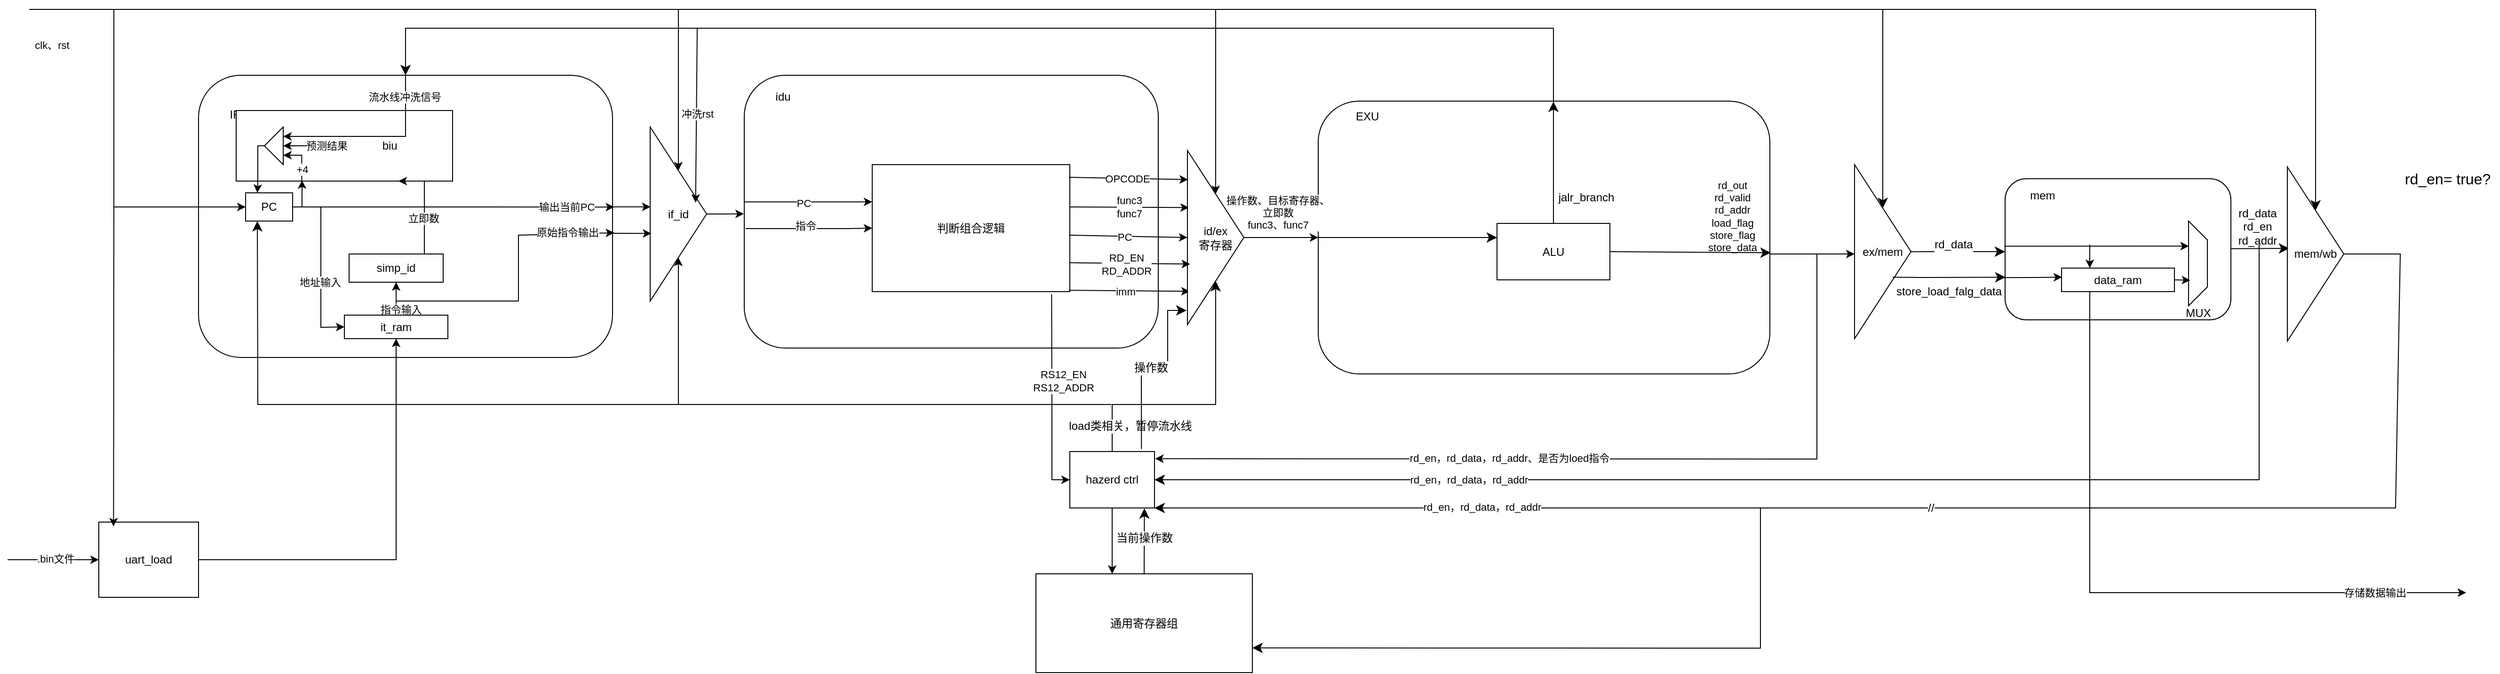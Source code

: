 <mxfile version="26.1.3">
  <diagram name="第 1 页" id="CBWIw415pbZ9zb2ca7yQ">
    <mxGraphModel dx="4273" dy="1883" grid="1" gridSize="10" guides="1" tooltips="1" connect="1" arrows="1" fold="1" page="1" pageScale="1" pageWidth="827" pageHeight="1169" math="0" shadow="0">
      <root>
        <mxCell id="0" />
        <mxCell id="1" parent="0" />
        <mxCell id="sSZYeHJpaZlJZToj6tJn-18" value="IFU&lt;span style=&quot;white-space: pre;&quot;&gt;&#x9;&lt;/span&gt;&lt;span style=&quot;white-space: pre;&quot;&gt;&#x9;&lt;/span&gt;&lt;span style=&quot;white-space: pre;&quot;&gt;&#x9;&lt;/span&gt;&lt;span style=&quot;white-space: pre;&quot;&gt;&#x9;&lt;/span&gt;&lt;span style=&quot;white-space: pre;&quot;&gt;&#x9;&lt;/span&gt;&lt;span style=&quot;white-space: pre;&quot;&gt;&#x9;&lt;/span&gt;&lt;span style=&quot;white-space: pre;&quot;&gt;&#x9;&lt;/span&gt;&lt;span style=&quot;white-space: pre;&quot;&gt;&#x9;&lt;/span&gt;&lt;span style=&quot;white-space: pre;&quot;&gt;&#x9;&lt;/span&gt;&lt;span style=&quot;white-space: pre;&quot;&gt;&#x9;&lt;/span&gt;&lt;span style=&quot;white-space: pre;&quot;&gt;&#x9;&lt;/span&gt;&lt;span style=&quot;white-space: pre;&quot;&gt;&#x9;&lt;/span&gt;&lt;span style=&quot;white-space: pre;&quot;&gt;&#x9;&lt;/span&gt;&lt;span style=&quot;white-space: pre;&quot;&gt;&#x9;&lt;/span&gt;&lt;div&gt;&lt;br&gt;&lt;/div&gt;&lt;div&gt;&lt;br&gt;&lt;/div&gt;&lt;div&gt;&lt;br&gt;&lt;/div&gt;&lt;div&gt;&lt;br&gt;&lt;/div&gt;&lt;div&gt;&lt;br&gt;&lt;/div&gt;&lt;div&gt;&lt;br&gt;&lt;/div&gt;&lt;div&gt;&lt;br&gt;&lt;/div&gt;&lt;div&gt;&lt;br&gt;&lt;/div&gt;&lt;div&gt;&lt;br&gt;&lt;/div&gt;&lt;div&gt;&lt;br&gt;&lt;/div&gt;&lt;div&gt;&lt;br&gt;&lt;/div&gt;&lt;div&gt;&lt;br&gt;&lt;/div&gt;&lt;div&gt;&lt;br&gt;&lt;/div&gt;&lt;div&gt;&lt;br&gt;&lt;/div&gt;&lt;div&gt;&lt;br&gt;&lt;/div&gt;" style="rounded=1;whiteSpace=wrap;html=1;" parent="1" vertex="1">
          <mxGeometry x="340" y="110" width="440" height="300" as="geometry" />
        </mxCell>
        <mxCell id="sSZYeHJpaZlJZToj6tJn-61" value="&amp;nbsp; &amp;nbsp; &amp;nbsp; &amp;nbsp; &amp;nbsp; &amp;nbsp; &amp;nbsp; &amp;nbsp; &amp;nbsp; &amp;nbsp; &amp;nbsp; &amp;nbsp; &amp;nbsp; &amp;nbsp; &amp;nbsp;biu" style="rounded=0;whiteSpace=wrap;html=1;" parent="1" vertex="1">
          <mxGeometry x="380" y="147.5" width="230" height="75" as="geometry" />
        </mxCell>
        <mxCell id="rwweXVd9vyuRknr_xMJe-5" value="EXU&lt;span style=&quot;white-space: pre;&quot;&gt;&#x9;&lt;/span&gt;&lt;span style=&quot;white-space: pre;&quot;&gt;&#x9;&lt;/span&gt;&lt;span style=&quot;white-space: pre;&quot;&gt;&#x9;&lt;/span&gt;&lt;span style=&quot;white-space: pre;&quot;&gt;&#x9;&lt;/span&gt;&lt;span style=&quot;white-space: pre;&quot;&gt;&#x9;&lt;/span&gt;&lt;span style=&quot;white-space: pre;&quot;&gt;&#x9;&lt;/span&gt;&lt;span style=&quot;white-space: pre;&quot;&gt;&#x9;&lt;/span&gt;&lt;span style=&quot;white-space: pre;&quot;&gt;&#x9;&lt;/span&gt;&lt;span style=&quot;white-space: pre;&quot;&gt;&#x9;&lt;/span&gt;&lt;span style=&quot;white-space: pre;&quot;&gt;&#x9;&lt;/span&gt;&lt;span style=&quot;white-space: pre;&quot;&gt;&#x9;&lt;/span&gt;&lt;span style=&quot;white-space: pre;&quot;&gt;&#x9;&lt;/span&gt;&lt;span style=&quot;white-space: pre;&quot;&gt;&#x9;&lt;/span&gt;&lt;span style=&quot;white-space: pre;&quot;&gt;&#x9;&lt;/span&gt;&lt;span style=&quot;white-space: pre;&quot;&gt;&#x9;&lt;/span&gt;&lt;div&gt;&lt;br&gt;&lt;/div&gt;&lt;div&gt;&lt;br&gt;&lt;/div&gt;&lt;div&gt;&lt;br&gt;&lt;/div&gt;&lt;div&gt;&lt;br&gt;&lt;/div&gt;&lt;div&gt;&lt;br&gt;&lt;/div&gt;&lt;div&gt;&amp;nbsp; &amp;nbsp; &amp;nbsp; &amp;nbsp; &amp;nbsp; &amp;nbsp;&lt;span style=&quot;white-space: pre;&quot;&gt;&#x9;&lt;/span&gt;&lt;span style=&quot;white-space: pre;&quot;&gt;&#x9;&lt;/span&gt;&amp;nbsp; &amp;nbsp;jalr_branch&lt;/div&gt;&lt;div&gt;&lt;br&gt;&lt;/div&gt;&lt;div&gt;&lt;br&gt;&lt;/div&gt;&lt;div&gt;&lt;br&gt;&lt;/div&gt;&lt;div&gt;&lt;br&gt;&lt;/div&gt;&lt;div&gt;&lt;br&gt;&lt;/div&gt;&lt;div&gt;&lt;br&gt;&lt;/div&gt;&lt;div&gt;&lt;br&gt;&lt;/div&gt;&lt;div&gt;&lt;br&gt;&lt;/div&gt;&lt;div&gt;&lt;br&gt;&lt;/div&gt;&lt;div&gt;&lt;br&gt;&lt;/div&gt;&lt;div&gt;&lt;br&gt;&lt;/div&gt;&lt;div&gt;&lt;br&gt;&lt;/div&gt;" style="rounded=1;whiteSpace=wrap;html=1;" parent="1" vertex="1">
          <mxGeometry x="1530" y="137.5" width="480" height="290" as="geometry" />
        </mxCell>
        <mxCell id="sSZYeHJpaZlJZToj6tJn-69" style="edgeStyle=orthogonalEdgeStyle;rounded=0;orthogonalLoop=1;jettySize=auto;html=1;exitX=0.5;exitY=0;exitDx=0;exitDy=0;entryX=0;entryY=0.75;entryDx=0;entryDy=0;" parent="1" source="sSZYeHJpaZlJZToj6tJn-18" target="sSZYeHJpaZlJZToj6tJn-49" edge="1">
          <mxGeometry relative="1" as="geometry">
            <Array as="points">
              <mxPoint x="560" y="175" />
            </Array>
          </mxGeometry>
        </mxCell>
        <mxCell id="sSZYeHJpaZlJZToj6tJn-71" value="流水线冲洗信号" style="edgeLabel;html=1;align=center;verticalAlign=middle;resizable=0;points=[];" parent="sSZYeHJpaZlJZToj6tJn-69" vertex="1" connectable="0">
          <mxGeometry x="-0.771" y="-1" relative="1" as="geometry">
            <mxPoint as="offset" />
          </mxGeometry>
        </mxCell>
        <mxCell id="sSZYeHJpaZlJZToj6tJn-73" style="edgeStyle=orthogonalEdgeStyle;rounded=0;orthogonalLoop=1;jettySize=auto;html=1;entryX=0;entryY=0.25;entryDx=0;entryDy=0;exitX=0.303;exitY=1;exitDx=0;exitDy=0;exitPerimeter=0;" parent="1" source="sSZYeHJpaZlJZToj6tJn-61" target="sSZYeHJpaZlJZToj6tJn-49" edge="1">
          <mxGeometry relative="1" as="geometry">
            <mxPoint x="450" y="220" as="sourcePoint" />
            <Array as="points">
              <mxPoint x="450" y="195" />
            </Array>
          </mxGeometry>
        </mxCell>
        <mxCell id="sSZYeHJpaZlJZToj6tJn-74" value="+4" style="edgeLabel;html=1;align=center;verticalAlign=middle;resizable=0;points=[];" parent="sSZYeHJpaZlJZToj6tJn-73" vertex="1" connectable="0">
          <mxGeometry x="-0.496" y="-1" relative="1" as="geometry">
            <mxPoint x="-1" y="-1" as="offset" />
          </mxGeometry>
        </mxCell>
        <mxCell id="sSZYeHJpaZlJZToj6tJn-47" value="PC" style="rounded=0;whiteSpace=wrap;html=1;" parent="1" vertex="1">
          <mxGeometry x="390" y="235" width="50" height="30" as="geometry" />
        </mxCell>
        <mxCell id="sSZYeHJpaZlJZToj6tJn-48" style="edgeStyle=orthogonalEdgeStyle;rounded=0;orthogonalLoop=1;jettySize=auto;html=1;exitX=1;exitY=0.5;exitDx=0;exitDy=0;entryX=0.25;entryY=0;entryDx=0;entryDy=0;" parent="1" source="sSZYeHJpaZlJZToj6tJn-49" target="sSZYeHJpaZlJZToj6tJn-47" edge="1">
          <mxGeometry relative="1" as="geometry">
            <Array as="points">
              <mxPoint x="403" y="185" />
              <mxPoint x="403" y="225" />
            </Array>
          </mxGeometry>
        </mxCell>
        <mxCell id="sSZYeHJpaZlJZToj6tJn-49" value="" style="triangle;whiteSpace=wrap;html=1;rotation=-180;" parent="1" vertex="1">
          <mxGeometry x="410" y="165" width="20" height="40" as="geometry" />
        </mxCell>
        <mxCell id="sSZYeHJpaZlJZToj6tJn-52" value="" style="endArrow=classic;html=1;rounded=0;entryX=0.5;entryY=1;entryDx=0;entryDy=0;exitX=0.5;exitY=0;exitDx=0;exitDy=0;" parent="1" source="hPdf7DujXM8dkxTHm5_P-7" target="sSZYeHJpaZlJZToj6tJn-58" edge="1">
          <mxGeometry width="50" height="50" relative="1" as="geometry">
            <mxPoint x="600" y="386" as="sourcePoint" />
            <mxPoint x="605" y="326" as="targetPoint" />
            <Array as="points" />
          </mxGeometry>
        </mxCell>
        <mxCell id="sSZYeHJpaZlJZToj6tJn-54" value="指令输入" style="edgeLabel;html=1;align=center;verticalAlign=middle;resizable=0;points=[];" parent="sSZYeHJpaZlJZToj6tJn-52" vertex="1" connectable="0">
          <mxGeometry x="0.093" y="-3" relative="1" as="geometry">
            <mxPoint x="2" y="13" as="offset" />
          </mxGeometry>
        </mxCell>
        <mxCell id="sSZYeHJpaZlJZToj6tJn-53" value="" style="endArrow=classic;html=1;rounded=0;entryX=1.004;entryY=0.467;entryDx=0;entryDy=0;exitX=1;exitY=0.5;exitDx=0;exitDy=0;entryPerimeter=0;" parent="1" source="sSZYeHJpaZlJZToj6tJn-47" target="sSZYeHJpaZlJZToj6tJn-18" edge="1">
          <mxGeometry width="50" height="50" relative="1" as="geometry">
            <mxPoint x="760" y="245" as="sourcePoint" />
            <mxPoint x="750" y="165" as="targetPoint" />
            <Array as="points">
              <mxPoint x="500" y="250" />
            </Array>
          </mxGeometry>
        </mxCell>
        <mxCell id="sSZYeHJpaZlJZToj6tJn-57" value="输出当前PC" style="edgeLabel;html=1;align=center;verticalAlign=middle;resizable=0;points=[];" parent="sSZYeHJpaZlJZToj6tJn-53" vertex="1" connectable="0">
          <mxGeometry x="-0.036" y="-3" relative="1" as="geometry">
            <mxPoint x="126" y="-3" as="offset" />
          </mxGeometry>
        </mxCell>
        <mxCell id="sSZYeHJpaZlJZToj6tJn-63" style="edgeStyle=orthogonalEdgeStyle;rounded=0;orthogonalLoop=1;jettySize=auto;html=1;exitX=0.75;exitY=0;exitDx=0;exitDy=0;entryX=0.75;entryY=1;entryDx=0;entryDy=0;" parent="1" source="sSZYeHJpaZlJZToj6tJn-58" target="sSZYeHJpaZlJZToj6tJn-61" edge="1">
          <mxGeometry relative="1" as="geometry">
            <Array as="points">
              <mxPoint x="580" y="300" />
            </Array>
          </mxGeometry>
        </mxCell>
        <mxCell id="sSZYeHJpaZlJZToj6tJn-79" value="立即数" style="edgeLabel;html=1;align=center;verticalAlign=middle;resizable=0;points=[];" parent="sSZYeHJpaZlJZToj6tJn-63" vertex="1" connectable="0">
          <mxGeometry x="-0.429" y="1" relative="1" as="geometry">
            <mxPoint y="-12" as="offset" />
          </mxGeometry>
        </mxCell>
        <mxCell id="sSZYeHJpaZlJZToj6tJn-58" value="simp_id" style="rounded=0;whiteSpace=wrap;html=1;" parent="1" vertex="1">
          <mxGeometry x="500" y="300" width="100" height="30" as="geometry" />
        </mxCell>
        <mxCell id="sSZYeHJpaZlJZToj6tJn-60" value="" style="endArrow=classic;html=1;rounded=0;entryX=1.004;entryY=0.558;entryDx=0;entryDy=0;entryPerimeter=0;" parent="1" target="sSZYeHJpaZlJZToj6tJn-18" edge="1">
          <mxGeometry width="50" height="50" relative="1" as="geometry">
            <mxPoint x="550" y="350" as="sourcePoint" />
            <mxPoint x="780" y="279" as="targetPoint" />
            <Array as="points">
              <mxPoint x="680" y="350" />
              <mxPoint x="680" y="280" />
            </Array>
          </mxGeometry>
        </mxCell>
        <mxCell id="sSZYeHJpaZlJZToj6tJn-75" value="原始指令输出" style="edgeLabel;html=1;align=center;verticalAlign=middle;resizable=0;points=[];" parent="sSZYeHJpaZlJZToj6tJn-60" vertex="1" connectable="0">
          <mxGeometry x="0.742" relative="1" as="geometry">
            <mxPoint x="-11" y="-2" as="offset" />
          </mxGeometry>
        </mxCell>
        <mxCell id="sSZYeHJpaZlJZToj6tJn-70" style="edgeStyle=orthogonalEdgeStyle;rounded=0;orthogonalLoop=1;jettySize=auto;html=1;entryX=0;entryY=0.5;entryDx=0;entryDy=0;" parent="1" target="sSZYeHJpaZlJZToj6tJn-49" edge="1">
          <mxGeometry relative="1" as="geometry">
            <Array as="points">
              <mxPoint x="490" y="185" />
            </Array>
            <mxPoint x="450" y="185" as="sourcePoint" />
          </mxGeometry>
        </mxCell>
        <mxCell id="sSZYeHJpaZlJZToj6tJn-72" value="预测结果" style="edgeLabel;html=1;align=center;verticalAlign=middle;resizable=0;points=[];" parent="sSZYeHJpaZlJZToj6tJn-70" vertex="1" connectable="0">
          <mxGeometry x="0.077" y="2" relative="1" as="geometry">
            <mxPoint y="-2" as="offset" />
          </mxGeometry>
        </mxCell>
        <mxCell id="sSZYeHJpaZlJZToj6tJn-82" value="idu&lt;span style=&quot;white-space: pre;&quot;&gt;&#x9;&lt;/span&gt;&lt;span style=&quot;white-space: pre;&quot;&gt;&#x9;&lt;/span&gt;&lt;span style=&quot;white-space: pre;&quot;&gt;&#x9;&lt;/span&gt;&lt;span style=&quot;white-space: pre;&quot;&gt;&#x9;&lt;/span&gt;&lt;span style=&quot;white-space: pre;&quot;&gt;&#x9;&lt;/span&gt;&lt;span style=&quot;white-space: pre;&quot;&gt;&#x9;&lt;/span&gt;&lt;span style=&quot;white-space: pre;&quot;&gt;&#x9;&lt;/span&gt;&lt;span style=&quot;white-space: pre;&quot;&gt;&#x9;&lt;/span&gt;&lt;span style=&quot;white-space: pre;&quot;&gt;&#x9;&lt;/span&gt;&lt;span style=&quot;white-space: pre;&quot;&gt;&#x9;&lt;/span&gt;&lt;span style=&quot;white-space: pre;&quot;&gt;&#x9;&lt;/span&gt;&lt;span style=&quot;white-space: pre;&quot;&gt;&#x9;&lt;/span&gt;&lt;span style=&quot;white-space: pre;&quot;&gt;&#x9;&lt;/span&gt;&lt;span style=&quot;white-space: pre;&quot;&gt;&#x9;&lt;/span&gt;&lt;div&gt;&lt;br&gt;&lt;/div&gt;&lt;div&gt;&lt;div&gt;&lt;br&gt;&lt;/div&gt;&lt;div&gt;&lt;br&gt;&lt;/div&gt;&lt;div&gt;&lt;br&gt;&lt;/div&gt;&lt;div&gt;&lt;br&gt;&lt;/div&gt;&lt;div&gt;&lt;br&gt;&lt;/div&gt;&lt;div&gt;&lt;br&gt;&lt;/div&gt;&lt;div&gt;&lt;br&gt;&lt;/div&gt;&lt;div&gt;&lt;br&gt;&lt;/div&gt;&lt;div&gt;&lt;br&gt;&lt;/div&gt;&lt;div&gt;&lt;br&gt;&lt;/div&gt;&lt;div&gt;&lt;br&gt;&lt;/div&gt;&lt;div&gt;&lt;br&gt;&lt;/div&gt;&lt;div&gt;&lt;br&gt;&lt;/div&gt;&lt;div&gt;&lt;br&gt;&lt;/div&gt;&lt;div&gt;&lt;br&gt;&lt;/div&gt;&lt;div&gt;&lt;br&gt;&lt;/div&gt;&lt;/div&gt;" style="rounded=1;whiteSpace=wrap;html=1;" parent="1" vertex="1">
          <mxGeometry x="920" y="110" width="440" height="290" as="geometry" />
        </mxCell>
        <mxCell id="sSZYeHJpaZlJZToj6tJn-85" value="" style="endArrow=classic;html=1;rounded=0;exitX=0.002;exitY=0.413;exitDx=0;exitDy=0;exitPerimeter=0;entryX=0.004;entryY=0.183;entryDx=0;entryDy=0;entryPerimeter=0;" parent="1" edge="1">
          <mxGeometry width="50" height="50" relative="1" as="geometry">
            <mxPoint x="920.04" y="244.67" as="sourcePoint" />
            <mxPoint x="1056.0" y="244.605" as="targetPoint" />
          </mxGeometry>
        </mxCell>
        <mxCell id="sSZYeHJpaZlJZToj6tJn-87" value="PC" style="edgeLabel;html=1;align=center;verticalAlign=middle;resizable=0;points=[];" parent="sSZYeHJpaZlJZToj6tJn-85" vertex="1" connectable="0">
          <mxGeometry x="-0.272" y="-1" relative="1" as="geometry">
            <mxPoint x="13" as="offset" />
          </mxGeometry>
        </mxCell>
        <mxCell id="sSZYeHJpaZlJZToj6tJn-86" value="" style="endArrow=classic;html=1;rounded=0;entryX=0;entryY=0.5;entryDx=0;entryDy=0;exitX=0.003;exitY=0.562;exitDx=0;exitDy=0;exitPerimeter=0;" parent="1" source="sSZYeHJpaZlJZToj6tJn-82" target="sSZYeHJpaZlJZToj6tJn-89" edge="1">
          <mxGeometry width="50" height="50" relative="1" as="geometry">
            <mxPoint x="930" y="273" as="sourcePoint" />
            <mxPoint x="981" y="270" as="targetPoint" />
            <Array as="points">
              <mxPoint x="1031" y="273" />
            </Array>
          </mxGeometry>
        </mxCell>
        <mxCell id="sSZYeHJpaZlJZToj6tJn-88" value="指令" style="edgeLabel;html=1;align=center;verticalAlign=middle;resizable=0;points=[];" parent="sSZYeHJpaZlJZToj6tJn-86" vertex="1" connectable="0">
          <mxGeometry x="-0.061" y="-4" relative="1" as="geometry">
            <mxPoint y="-7" as="offset" />
          </mxGeometry>
        </mxCell>
        <mxCell id="sSZYeHJpaZlJZToj6tJn-89" value="判断组合逻辑" style="rounded=0;whiteSpace=wrap;html=1;" parent="1" vertex="1">
          <mxGeometry x="1056" y="205" width="210" height="135" as="geometry" />
        </mxCell>
        <mxCell id="sSZYeHJpaZlJZToj6tJn-90" value="" style="endArrow=classic;html=1;rounded=0;exitX=0.996;exitY=0.1;exitDx=0;exitDy=0;exitPerimeter=0;entryX=0.01;entryY=0.167;entryDx=0;entryDy=0;entryPerimeter=0;" parent="1" source="sSZYeHJpaZlJZToj6tJn-89" target="hPdf7DujXM8dkxTHm5_P-2" edge="1">
          <mxGeometry width="50" height="50" relative="1" as="geometry">
            <mxPoint x="1271" y="220" as="sourcePoint" />
            <mxPoint x="1374" y="220" as="targetPoint" />
          </mxGeometry>
        </mxCell>
        <mxCell id="sSZYeHJpaZlJZToj6tJn-91" value="PC" style="edgeLabel;html=1;align=center;verticalAlign=middle;resizable=0;points=[];" parent="sSZYeHJpaZlJZToj6tJn-90" vertex="1" connectable="0">
          <mxGeometry x="-0.272" y="-1" relative="1" as="geometry">
            <mxPoint x="13" as="offset" />
          </mxGeometry>
        </mxCell>
        <mxCell id="sSZYeHJpaZlJZToj6tJn-98" value="OPCODE" style="edgeLabel;html=1;align=center;verticalAlign=middle;resizable=0;points=[];" parent="sSZYeHJpaZlJZToj6tJn-90" vertex="1" connectable="0">
          <mxGeometry x="-0.022" relative="1" as="geometry">
            <mxPoint as="offset" />
          </mxGeometry>
        </mxCell>
        <mxCell id="sSZYeHJpaZlJZToj6tJn-94" value="func3&lt;div&gt;func7&lt;/div&gt;" style="endArrow=classic;html=1;rounded=0;exitX=1;exitY=0.5;exitDx=0;exitDy=0;entryX=0.026;entryY=0.328;entryDx=0;entryDy=0;entryPerimeter=0;" parent="1" target="hPdf7DujXM8dkxTHm5_P-2" edge="1">
          <mxGeometry width="50" height="50" relative="1" as="geometry">
            <mxPoint x="1266" y="250" as="sourcePoint" />
            <mxPoint x="1374.08" y="250.48" as="targetPoint" />
          </mxGeometry>
        </mxCell>
        <mxCell id="sSZYeHJpaZlJZToj6tJn-96" value="" style="endArrow=classic;html=1;rounded=0;entryX=0;entryY=0.5;entryDx=0;entryDy=0;exitX=0.007;exitY=0.359;exitDx=0;exitDy=0;exitPerimeter=0;" parent="1" target="hPdf7DujXM8dkxTHm5_P-2" edge="1">
          <mxGeometry width="50" height="50" relative="1" as="geometry">
            <mxPoint x="1265.12" y="280" as="sourcePoint" />
            <mxPoint x="1371" y="281.42" as="targetPoint" />
          </mxGeometry>
        </mxCell>
        <mxCell id="sSZYeHJpaZlJZToj6tJn-97" value="PC" style="edgeLabel;html=1;align=center;verticalAlign=middle;resizable=0;points=[];" parent="sSZYeHJpaZlJZToj6tJn-96" vertex="1" connectable="0">
          <mxGeometry x="-0.272" y="-1" relative="1" as="geometry">
            <mxPoint x="13" as="offset" />
          </mxGeometry>
        </mxCell>
        <mxCell id="sSZYeHJpaZlJZToj6tJn-99" value="" style="endArrow=classic;html=1;rounded=0;exitX=0.908;exitY=1.021;exitDx=0;exitDy=0;exitPerimeter=0;entryX=0;entryY=0.5;entryDx=0;entryDy=0;" parent="1" source="sSZYeHJpaZlJZToj6tJn-89" target="rwweXVd9vyuRknr_xMJe-16" edge="1">
          <mxGeometry width="50" height="50" relative="1" as="geometry">
            <mxPoint x="1265.12" y="310" as="sourcePoint" />
            <mxPoint x="1260" y="540" as="targetPoint" />
            <Array as="points">
              <mxPoint x="1247" y="483" />
              <mxPoint x="1247" y="540" />
            </Array>
          </mxGeometry>
        </mxCell>
        <mxCell id="sSZYeHJpaZlJZToj6tJn-100" value="RS12_EN&lt;div&gt;RS12_ADDR&lt;/div&gt;" style="edgeLabel;html=1;align=center;verticalAlign=middle;resizable=0;points=[];" parent="sSZYeHJpaZlJZToj6tJn-99" vertex="1" connectable="0">
          <mxGeometry x="-0.272" y="-1" relative="1" as="geometry">
            <mxPoint x="13" y="13" as="offset" />
          </mxGeometry>
        </mxCell>
        <mxCell id="sSZYeHJpaZlJZToj6tJn-102" value="" style="endArrow=classic;html=1;rounded=0;entryX=0.041;entryY=0.809;entryDx=0;entryDy=0;entryPerimeter=0;exitX=0.007;exitY=0.359;exitDx=0;exitDy=0;exitPerimeter=0;" parent="1" target="hPdf7DujXM8dkxTHm5_P-2" edge="1">
          <mxGeometry width="50" height="50" relative="1" as="geometry">
            <mxPoint x="1265.12" y="338.58" as="sourcePoint" />
            <mxPoint x="1371" y="340.0" as="targetPoint" />
          </mxGeometry>
        </mxCell>
        <mxCell id="sSZYeHJpaZlJZToj6tJn-103" value="imm" style="edgeLabel;html=1;align=center;verticalAlign=middle;resizable=0;points=[];" parent="sSZYeHJpaZlJZToj6tJn-102" vertex="1" connectable="0">
          <mxGeometry x="-0.272" y="-1" relative="1" as="geometry">
            <mxPoint x="13" as="offset" />
          </mxGeometry>
        </mxCell>
        <mxCell id="sSZYeHJpaZlJZToj6tJn-104" value="" style="endArrow=classic;html=1;rounded=0;entryX=0;entryY=0.5;entryDx=0;entryDy=0;" parent="1" target="sSZYeHJpaZlJZToj6tJn-47" edge="1">
          <mxGeometry width="50" height="50" relative="1" as="geometry">
            <mxPoint x="160" y="40" as="sourcePoint" />
            <mxPoint x="250" y="250" as="targetPoint" />
            <Array as="points">
              <mxPoint x="250" y="40" />
              <mxPoint x="250" y="160" />
              <mxPoint x="250" y="250" />
            </Array>
          </mxGeometry>
        </mxCell>
        <mxCell id="sSZYeHJpaZlJZToj6tJn-105" value="clk、rst" style="edgeLabel;html=1;align=center;verticalAlign=middle;resizable=0;points=[];" parent="sSZYeHJpaZlJZToj6tJn-104" vertex="1" connectable="0">
          <mxGeometry x="-0.035" y="1" relative="1" as="geometry">
            <mxPoint x="-67" y="-85" as="offset" />
          </mxGeometry>
        </mxCell>
        <mxCell id="hPdf7DujXM8dkxTHm5_P-5" value="" style="endArrow=classic;html=1;rounded=0;exitX=1;exitY=0.5;exitDx=0;exitDy=0;entryX=0;entryY=0.5;entryDx=0;entryDy=0;" parent="1" source="hPdf7DujXM8dkxTHm5_P-2" target="rwweXVd9vyuRknr_xMJe-5" edge="1">
          <mxGeometry width="50" height="50" relative="1" as="geometry">
            <mxPoint x="1531" y="340" as="sourcePoint" />
            <mxPoint x="1620" y="280" as="targetPoint" />
          </mxGeometry>
        </mxCell>
        <mxCell id="hPdf7DujXM8dkxTHm5_P-6" value="操作数、目标寄存器、&lt;div&gt;立即数&lt;div&gt;func3、func7&lt;/div&gt;&lt;/div&gt;" style="edgeLabel;html=1;align=center;verticalAlign=middle;resizable=0;points=[];" parent="hPdf7DujXM8dkxTHm5_P-5" vertex="1" connectable="0">
          <mxGeometry x="-0.053" y="-1" relative="1" as="geometry">
            <mxPoint x="-2" y="-28" as="offset" />
          </mxGeometry>
        </mxCell>
        <mxCell id="hPdf7DujXM8dkxTHm5_P-2" value="id/ex&lt;div&gt;寄存器&lt;/div&gt;" style="triangle;whiteSpace=wrap;html=1;" parent="1" vertex="1">
          <mxGeometry x="1391" y="190" width="60" height="185" as="geometry" />
        </mxCell>
        <mxCell id="hPdf7DujXM8dkxTHm5_P-7" value="it_ram" style="rounded=0;whiteSpace=wrap;html=1;" parent="1" vertex="1">
          <mxGeometry x="495" y="365" width="110" height="25" as="geometry" />
        </mxCell>
        <mxCell id="hPdf7DujXM8dkxTHm5_P-8" value="" style="endArrow=classic;html=1;rounded=0;entryX=0.5;entryY=0;entryDx=0;entryDy=0;" parent="1" target="hPdf7DujXM8dkxTHm5_P-2" edge="1">
          <mxGeometry width="50" height="50" relative="1" as="geometry">
            <mxPoint x="250" y="40" as="sourcePoint" />
            <mxPoint x="1310" y="20" as="targetPoint" />
            <Array as="points">
              <mxPoint x="900" y="40" />
              <mxPoint x="1421" y="40" />
            </Array>
          </mxGeometry>
        </mxCell>
        <mxCell id="hPdf7DujXM8dkxTHm5_P-12" value="通用寄存器组" style="rounded=0;whiteSpace=wrap;html=1;" parent="1" vertex="1">
          <mxGeometry x="1230" y="640" width="230" height="105" as="geometry" />
        </mxCell>
        <mxCell id="rwweXVd9vyuRknr_xMJe-1" value="" style="endArrow=classic;html=1;rounded=0;entryX=0.041;entryY=0.809;entryDx=0;entryDy=0;entryPerimeter=0;exitX=0.007;exitY=0.359;exitDx=0;exitDy=0;exitPerimeter=0;" parent="1" edge="1">
          <mxGeometry width="50" height="50" relative="1" as="geometry">
            <mxPoint x="1266" y="309.29" as="sourcePoint" />
            <mxPoint x="1393.88" y="310.71" as="targetPoint" />
          </mxGeometry>
        </mxCell>
        <mxCell id="rwweXVd9vyuRknr_xMJe-2" value="RD_EN&lt;div&gt;RD_ADDR&lt;/div&gt;" style="edgeLabel;html=1;align=center;verticalAlign=middle;resizable=0;points=[];" parent="rwweXVd9vyuRknr_xMJe-1" vertex="1" connectable="0">
          <mxGeometry x="-0.272" y="-1" relative="1" as="geometry">
            <mxPoint x="13" as="offset" />
          </mxGeometry>
        </mxCell>
        <mxCell id="rwweXVd9vyuRknr_xMJe-8" style="edgeStyle=orthogonalEdgeStyle;rounded=0;orthogonalLoop=1;jettySize=auto;html=1;exitX=1;exitY=0.5;exitDx=0;exitDy=0;" parent="1" source="rwweXVd9vyuRknr_xMJe-5" edge="1">
          <mxGeometry relative="1" as="geometry">
            <Array as="points">
              <mxPoint x="2010" y="300" />
            </Array>
            <mxPoint x="2100" y="300" as="targetPoint" />
          </mxGeometry>
        </mxCell>
        <mxCell id="rwweXVd9vyuRknr_xMJe-12" value="rd_out&lt;div&gt;rd_valid&lt;/div&gt;&lt;div&gt;rd_addr&lt;/div&gt;&lt;div&gt;load_flag&lt;/div&gt;&lt;div&gt;store_flag&lt;/div&gt;&lt;div&gt;store_data&lt;/div&gt;" style="edgeLabel;html=1;align=center;verticalAlign=middle;resizable=0;points=[];" parent="rwweXVd9vyuRknr_xMJe-8" vertex="1" connectable="0">
          <mxGeometry x="0.085" y="-1" relative="1" as="geometry">
            <mxPoint x="-81" y="-41" as="offset" />
          </mxGeometry>
        </mxCell>
        <mxCell id="rwweXVd9vyuRknr_xMJe-6" value="ex/mem" style="triangle;whiteSpace=wrap;html=1;" parent="1" vertex="1">
          <mxGeometry x="2100" y="205" width="60" height="185" as="geometry" />
        </mxCell>
        <mxCell id="rwweXVd9vyuRknr_xMJe-15" value="" style="endArrow=classic;html=1;rounded=0;entryX=1.008;entryY=0.127;entryDx=0;entryDy=0;entryPerimeter=0;" parent="1" target="rwweXVd9vyuRknr_xMJe-16" edge="1">
          <mxGeometry width="50" height="50" relative="1" as="geometry">
            <mxPoint x="2060" y="300" as="sourcePoint" />
            <mxPoint x="1360" y="460" as="targetPoint" />
            <Array as="points">
              <mxPoint x="2060" y="518" />
            </Array>
          </mxGeometry>
        </mxCell>
        <mxCell id="rwweXVd9vyuRknr_xMJe-17" value="Text" style="edgeLabel;html=1;align=center;verticalAlign=middle;resizable=0;points=[];" parent="rwweXVd9vyuRknr_xMJe-15" vertex="1" connectable="0">
          <mxGeometry x="0.199" y="-2" relative="1" as="geometry">
            <mxPoint as="offset" />
          </mxGeometry>
        </mxCell>
        <mxCell id="rwweXVd9vyuRknr_xMJe-18" value="rd_en，rd_data，rd_addr、是否为loed指令" style="edgeLabel;html=1;align=center;verticalAlign=middle;resizable=0;points=[];" parent="rwweXVd9vyuRknr_xMJe-15" vertex="1" connectable="0">
          <mxGeometry x="0.183" y="-1" relative="1" as="geometry">
            <mxPoint as="offset" />
          </mxGeometry>
        </mxCell>
        <mxCell id="rwweXVd9vyuRknr_xMJe-19" value="" style="edgeStyle=orthogonalEdgeStyle;rounded=0;orthogonalLoop=1;jettySize=auto;html=1;" parent="1" source="rwweXVd9vyuRknr_xMJe-16" target="hPdf7DujXM8dkxTHm5_P-12" edge="1">
          <mxGeometry relative="1" as="geometry">
            <Array as="points">
              <mxPoint x="1311" y="530" />
              <mxPoint x="1311" y="530" />
            </Array>
          </mxGeometry>
        </mxCell>
        <mxCell id="rwweXVd9vyuRknr_xMJe-16" value="hazerd ctrl" style="rounded=0;whiteSpace=wrap;html=1;" parent="1" vertex="1">
          <mxGeometry x="1266" y="510" width="90" height="60" as="geometry" />
        </mxCell>
        <mxCell id="IDbQsuWbTKe9FHHmqUoI-2" value="ALU" style="rounded=0;whiteSpace=wrap;html=1;" parent="1" vertex="1">
          <mxGeometry x="1720" y="267.5" width="120" height="60" as="geometry" />
        </mxCell>
        <mxCell id="POEevPiO96IUXGUSr62E-1" value="" style="endArrow=classic;html=1;rounded=0;fontSize=12;startSize=8;endSize=8;curved=1;exitX=0;exitY=0.5;exitDx=0;exitDy=0;entryX=0;entryY=0.25;entryDx=0;entryDy=0;" parent="1" source="rwweXVd9vyuRknr_xMJe-5" target="IDbQsuWbTKe9FHHmqUoI-2" edge="1">
          <mxGeometry width="50" height="50" relative="1" as="geometry">
            <mxPoint x="1560" y="310" as="sourcePoint" />
            <mxPoint x="1610" y="260" as="targetPoint" />
          </mxGeometry>
        </mxCell>
        <mxCell id="POEevPiO96IUXGUSr62E-8" value="" style="endArrow=classic;html=1;rounded=0;fontSize=12;startSize=8;endSize=8;curved=1;exitX=0.5;exitY=0;exitDx=0;exitDy=0;" parent="1" source="IDbQsuWbTKe9FHHmqUoI-2" edge="1">
          <mxGeometry width="50" height="50" relative="1" as="geometry">
            <mxPoint x="1670" y="370" as="sourcePoint" />
            <mxPoint x="1780" y="138" as="targetPoint" />
          </mxGeometry>
        </mxCell>
        <mxCell id="POEevPiO96IUXGUSr62E-11" value="" style="endArrow=classic;html=1;rounded=0;fontSize=12;startSize=8;endSize=8;curved=0;entryX=0.5;entryY=0;entryDx=0;entryDy=0;" parent="1" target="sSZYeHJpaZlJZToj6tJn-18" edge="1">
          <mxGeometry width="50" height="50" relative="1" as="geometry">
            <mxPoint x="1780" y="140" as="sourcePoint" />
            <mxPoint x="1580" y="320" as="targetPoint" />
            <Array as="points">
              <mxPoint x="1780" y="60" />
              <mxPoint x="1300" y="60" />
              <mxPoint x="560" y="60" />
            </Array>
          </mxGeometry>
        </mxCell>
        <mxCell id="POEevPiO96IUXGUSr62E-12" value="" style="endArrow=classic;html=1;rounded=0;fontSize=12;startSize=8;endSize=8;curved=0;exitX=0.5;exitY=0;exitDx=0;exitDy=0;entryX=0.5;entryY=1;entryDx=0;entryDy=0;" parent="1" source="rwweXVd9vyuRknr_xMJe-16" target="hPdf7DujXM8dkxTHm5_P-2" edge="1">
          <mxGeometry width="50" height="50" relative="1" as="geometry">
            <mxPoint x="1040" y="430" as="sourcePoint" />
            <mxPoint x="1090" y="380" as="targetPoint" />
            <Array as="points">
              <mxPoint x="1311" y="460" />
              <mxPoint x="1421" y="460" />
            </Array>
          </mxGeometry>
        </mxCell>
        <mxCell id="POEevPiO96IUXGUSr62E-14" value="load类相关，暂停流水线" style="edgeLabel;html=1;align=center;verticalAlign=middle;resizable=0;points=[];fontSize=12;" parent="POEevPiO96IUXGUSr62E-12" vertex="1" connectable="0">
          <mxGeometry x="-0.811" y="1" relative="1" as="geometry">
            <mxPoint x="20" as="offset" />
          </mxGeometry>
        </mxCell>
        <mxCell id="POEevPiO96IUXGUSr62E-13" value="" style="endArrow=classic;html=1;rounded=0;fontSize=12;startSize=8;endSize=8;curved=0;entryX=0.25;entryY=1;entryDx=0;entryDy=0;" parent="1" target="sSZYeHJpaZlJZToj6tJn-47" edge="1">
          <mxGeometry width="50" height="50" relative="1" as="geometry">
            <mxPoint x="1310" y="460" as="sourcePoint" />
            <mxPoint x="1090" y="380" as="targetPoint" />
            <Array as="points">
              <mxPoint x="880" y="460" />
              <mxPoint x="850" y="460" />
              <mxPoint x="403" y="460" />
            </Array>
          </mxGeometry>
        </mxCell>
        <mxCell id="POEevPiO96IUXGUSr62E-15" value="" style="endArrow=classic;html=1;rounded=0;fontSize=12;startSize=8;endSize=8;curved=1;exitX=1;exitY=0.5;exitDx=0;exitDy=0;entryX=1.002;entryY=0.556;entryDx=0;entryDy=0;entryPerimeter=0;" parent="1" source="IDbQsuWbTKe9FHHmqUoI-2" target="rwweXVd9vyuRknr_xMJe-5" edge="1">
          <mxGeometry width="50" height="50" relative="1" as="geometry">
            <mxPoint x="1850" y="520" as="sourcePoint" />
            <mxPoint x="1900" y="470" as="targetPoint" />
          </mxGeometry>
        </mxCell>
        <mxCell id="POEevPiO96IUXGUSr62E-20" value="" style="endArrow=classic;html=1;rounded=0;fontSize=12;startSize=8;endSize=8;curved=0;entryX=0.5;entryY=0;entryDx=0;entryDy=0;" parent="1" target="rwweXVd9vyuRknr_xMJe-6" edge="1">
          <mxGeometry width="50" height="50" relative="1" as="geometry">
            <mxPoint x="1420" y="40" as="sourcePoint" />
            <mxPoint x="1510" y="250" as="targetPoint" />
            <Array as="points">
              <mxPoint x="2130" y="40" />
            </Array>
          </mxGeometry>
        </mxCell>
        <mxCell id="POEevPiO96IUXGUSr62E-28" style="edgeStyle=none;curved=1;rounded=0;orthogonalLoop=1;jettySize=auto;html=1;fontSize=12;startSize=8;endSize=8;entryX=0.033;entryY=0.468;entryDx=0;entryDy=0;entryPerimeter=0;" parent="1" source="POEevPiO96IUXGUSr62E-22" target="POEevPiO96IUXGUSr62E-27" edge="1">
          <mxGeometry relative="1" as="geometry">
            <mxPoint x="2520.0" y="295" as="targetPoint" />
          </mxGeometry>
        </mxCell>
        <mxCell id="POEevPiO96IUXGUSr62E-29" value="rd_data&lt;div&gt;rd_en&lt;/div&gt;&lt;div&gt;rd_addr&lt;/div&gt;" style="edgeLabel;html=1;align=center;verticalAlign=middle;resizable=0;points=[];fontSize=12;" parent="POEevPiO96IUXGUSr62E-28" vertex="1" connectable="0">
          <mxGeometry x="-0.117" y="1" relative="1" as="geometry">
            <mxPoint y="-23" as="offset" />
          </mxGeometry>
        </mxCell>
        <mxCell id="POEevPiO96IUXGUSr62E-22" value="mem&lt;span style=&quot;white-space: pre;&quot;&gt;&#x9;&lt;/span&gt;&lt;span style=&quot;white-space: pre;&quot;&gt;&#x9;&lt;/span&gt;&lt;span style=&quot;white-space: pre;&quot;&gt;&#x9;&lt;/span&gt;&lt;span style=&quot;white-space: pre;&quot;&gt;&#x9;&lt;/span&gt;&lt;span style=&quot;white-space: pre;&quot;&gt;&#x9;&lt;/span&gt;&lt;span style=&quot;white-space: pre;&quot;&gt;&#x9;&lt;/span&gt;&lt;div&gt;&lt;br&gt;&lt;/div&gt;&lt;div&gt;&lt;br&gt;&lt;/div&gt;&lt;div&gt;&lt;br&gt;&lt;/div&gt;&lt;div&gt;&lt;br&gt;&lt;div&gt;&lt;br&gt;&lt;/div&gt;&lt;div&gt;&lt;br&gt;&lt;/div&gt;&lt;div&gt;&lt;br&gt;&lt;/div&gt;&lt;div&gt;&lt;br&gt;&lt;/div&gt;&lt;/div&gt;" style="rounded=1;whiteSpace=wrap;html=1;" parent="1" vertex="1">
          <mxGeometry x="2260" y="220" width="240" height="150" as="geometry" />
        </mxCell>
        <mxCell id="POEevPiO96IUXGUSr62E-23" value="" style="endArrow=classic;html=1;rounded=0;fontSize=12;startSize=8;endSize=8;curved=0;entryX=0;entryY=0.5;entryDx=0;entryDy=0;exitX=0.983;exitY=0.501;exitDx=0;exitDy=0;exitPerimeter=0;" parent="1" source="rwweXVd9vyuRknr_xMJe-6" edge="1">
          <mxGeometry width="50" height="50" relative="1" as="geometry">
            <mxPoint x="2160" y="298" as="sourcePoint" />
            <mxPoint x="2260" y="297.51" as="targetPoint" />
            <Array as="points">
              <mxPoint x="2190" y="297.51" />
            </Array>
          </mxGeometry>
        </mxCell>
        <mxCell id="POEevPiO96IUXGUSr62E-25" value="rd_data" style="edgeLabel;html=1;align=center;verticalAlign=middle;resizable=0;points=[];fontSize=12;" parent="POEevPiO96IUXGUSr62E-23" vertex="1" connectable="0">
          <mxGeometry x="-0.095" y="-1" relative="1" as="geometry">
            <mxPoint y="-9" as="offset" />
          </mxGeometry>
        </mxCell>
        <mxCell id="POEevPiO96IUXGUSr62E-24" value="" style="endArrow=classic;html=1;rounded=0;fontSize=12;startSize=8;endSize=8;curved=0;entryX=0.002;entryY=0.698;entryDx=0;entryDy=0;entryPerimeter=0;exitX=0.675;exitY=0.647;exitDx=0;exitDy=0;exitPerimeter=0;" parent="1" source="rwweXVd9vyuRknr_xMJe-6" target="POEevPiO96IUXGUSr62E-22" edge="1">
          <mxGeometry width="50" height="50" relative="1" as="geometry">
            <mxPoint x="2144" y="325" as="sourcePoint" />
            <mxPoint x="2241" y="325" as="targetPoint" />
            <Array as="points">
              <mxPoint x="2171" y="325" />
            </Array>
          </mxGeometry>
        </mxCell>
        <mxCell id="POEevPiO96IUXGUSr62E-26" value="store_load_falg_data" style="edgeLabel;html=1;align=center;verticalAlign=middle;resizable=0;points=[];fontSize=12;" parent="POEevPiO96IUXGUSr62E-24" vertex="1" connectable="0">
          <mxGeometry x="0.103" y="-1" relative="1" as="geometry">
            <mxPoint x="-7" y="14" as="offset" />
          </mxGeometry>
        </mxCell>
        <mxCell id="POEevPiO96IUXGUSr62E-27" value="mem/wb" style="triangle;whiteSpace=wrap;html=1;" parent="1" vertex="1">
          <mxGeometry x="2560" y="207.5" width="60" height="185" as="geometry" />
        </mxCell>
        <mxCell id="POEevPiO96IUXGUSr62E-30" value="" style="endArrow=classic;html=1;rounded=0;fontSize=12;startSize=8;endSize=8;curved=0;entryX=0.5;entryY=0;entryDx=0;entryDy=0;" parent="1" target="POEevPiO96IUXGUSr62E-27" edge="1">
          <mxGeometry width="50" height="50" relative="1" as="geometry">
            <mxPoint x="2130" y="40" as="sourcePoint" />
            <mxPoint x="2270" y="250" as="targetPoint" />
            <Array as="points">
              <mxPoint x="2590" y="40" />
            </Array>
          </mxGeometry>
        </mxCell>
        <mxCell id="POEevPiO96IUXGUSr62E-31" value="" style="endArrow=classic;html=1;rounded=0;fontSize=12;startSize=8;endSize=8;curved=0;entryX=1;entryY=0.5;entryDx=0;entryDy=0;" parent="1" target="rwweXVd9vyuRknr_xMJe-16" edge="1">
          <mxGeometry width="50" height="50" relative="1" as="geometry">
            <mxPoint x="2530" y="290" as="sourcePoint" />
            <mxPoint x="2400" y="430" as="targetPoint" />
            <Array as="points">
              <mxPoint x="2530" y="540" />
            </Array>
          </mxGeometry>
        </mxCell>
        <mxCell id="POEevPiO96IUXGUSr62E-32" value="&lt;span style=&quot;font-size: 11px;&quot;&gt;rd_en，rd_data，rd_addr&lt;/span&gt;" style="edgeLabel;html=1;align=center;verticalAlign=middle;resizable=0;points=[];fontSize=12;" parent="POEevPiO96IUXGUSr62E-31" vertex="1" connectable="0">
          <mxGeometry x="0.462" y="-3" relative="1" as="geometry">
            <mxPoint x="-49" y="3" as="offset" />
          </mxGeometry>
        </mxCell>
        <mxCell id="POEevPiO96IUXGUSr62E-35" value="rd_en= true?" style="text;html=1;align=center;verticalAlign=middle;resizable=0;points=[];autosize=1;strokeColor=none;fillColor=none;fontSize=16;" parent="1" vertex="1">
          <mxGeometry x="2675" y="205" width="110" height="30" as="geometry" />
        </mxCell>
        <mxCell id="POEevPiO96IUXGUSr62E-37" value="//" style="endArrow=classic;html=1;rounded=0;fontSize=12;startSize=8;endSize=8;curved=0;exitX=1;exitY=0.5;exitDx=0;exitDy=0;entryX=1;entryY=1;entryDx=0;entryDy=0;" parent="1" source="POEevPiO96IUXGUSr62E-27" target="rwweXVd9vyuRknr_xMJe-16" edge="1">
          <mxGeometry width="50" height="50" relative="1" as="geometry">
            <mxPoint x="2675" y="300" as="sourcePoint" />
            <mxPoint x="1365" y="565" as="targetPoint" />
            <Array as="points">
              <mxPoint x="2680" y="300" />
              <mxPoint x="2675" y="570" />
            </Array>
          </mxGeometry>
        </mxCell>
        <mxCell id="POEevPiO96IUXGUSr62E-38" value="&lt;span style=&quot;font-size: 11px;&quot;&gt;rd_en，rd_data，rd_addr&lt;/span&gt;" style="edgeLabel;html=1;align=center;verticalAlign=middle;resizable=0;points=[];fontSize=12;" parent="POEevPiO96IUXGUSr62E-37" vertex="1" connectable="0">
          <mxGeometry x="0.557" y="-1" relative="1" as="geometry">
            <mxPoint x="-17" as="offset" />
          </mxGeometry>
        </mxCell>
        <mxCell id="POEevPiO96IUXGUSr62E-39" value="" style="endArrow=classic;html=1;rounded=0;fontSize=12;startSize=8;endSize=8;curved=0;entryX=1;entryY=0.75;entryDx=0;entryDy=0;" parent="1" target="hPdf7DujXM8dkxTHm5_P-12" edge="1">
          <mxGeometry width="50" height="50" relative="1" as="geometry">
            <mxPoint x="2000" y="570" as="sourcePoint" />
            <mxPoint x="2030" y="300" as="targetPoint" />
            <Array as="points">
              <mxPoint x="2000" y="719" />
            </Array>
          </mxGeometry>
        </mxCell>
        <mxCell id="POEevPiO96IUXGUSr62E-42" value="" style="endArrow=classic;html=1;rounded=0;fontSize=12;startSize=8;endSize=8;curved=0;exitX=0.846;exitY=-0.043;exitDx=0;exitDy=0;exitPerimeter=0;" parent="1" source="rwweXVd9vyuRknr_xMJe-16" edge="1">
          <mxGeometry width="50" height="50" relative="1" as="geometry">
            <mxPoint x="1220" y="500" as="sourcePoint" />
            <mxPoint x="1390" y="360" as="targetPoint" />
            <Array as="points">
              <mxPoint x="1342" y="420" />
              <mxPoint x="1370" y="420" />
              <mxPoint x="1370" y="360" />
            </Array>
          </mxGeometry>
        </mxCell>
        <mxCell id="POEevPiO96IUXGUSr62E-43" value="操作数" style="edgeLabel;html=1;align=center;verticalAlign=middle;resizable=0;points=[];fontSize=12;" parent="POEevPiO96IUXGUSr62E-42" vertex="1" connectable="0">
          <mxGeometry x="-0.006" y="-1" relative="1" as="geometry">
            <mxPoint as="offset" />
          </mxGeometry>
        </mxCell>
        <mxCell id="POEevPiO96IUXGUSr62E-44" value="" style="endArrow=classic;html=1;rounded=0;fontSize=12;startSize=8;endSize=8;curved=1;exitX=0.5;exitY=0;exitDx=0;exitDy=0;entryX=0.881;entryY=1.006;entryDx=0;entryDy=0;entryPerimeter=0;" parent="1" source="hPdf7DujXM8dkxTHm5_P-12" target="rwweXVd9vyuRknr_xMJe-16" edge="1">
          <mxGeometry width="50" height="50" relative="1" as="geometry">
            <mxPoint x="1220" y="500" as="sourcePoint" />
            <mxPoint x="1270" y="450" as="targetPoint" />
          </mxGeometry>
        </mxCell>
        <mxCell id="POEevPiO96IUXGUSr62E-45" value="当前操作数" style="edgeLabel;html=1;align=center;verticalAlign=middle;resizable=0;points=[];fontSize=12;" parent="POEevPiO96IUXGUSr62E-44" vertex="1" connectable="0">
          <mxGeometry x="0.089" relative="1" as="geometry">
            <mxPoint as="offset" />
          </mxGeometry>
        </mxCell>
        <mxCell id="sMyUslatTabqVpCgHc0u-6" value="" style="edgeStyle=orthogonalEdgeStyle;rounded=0;orthogonalLoop=1;jettySize=auto;html=1;entryX=-0.001;entryY=0.508;entryDx=0;entryDy=0;entryPerimeter=0;" parent="1" source="sMyUslatTabqVpCgHc0u-1" target="sSZYeHJpaZlJZToj6tJn-82" edge="1">
          <mxGeometry relative="1" as="geometry" />
        </mxCell>
        <mxCell id="sMyUslatTabqVpCgHc0u-1" value="if_id" style="triangle;whiteSpace=wrap;html=1;" parent="1" vertex="1">
          <mxGeometry x="820" y="165" width="60" height="185" as="geometry" />
        </mxCell>
        <mxCell id="sMyUslatTabqVpCgHc0u-2" style="edgeStyle=orthogonalEdgeStyle;rounded=0;orthogonalLoop=1;jettySize=auto;html=1;exitX=1;exitY=0.5;exitDx=0;exitDy=0;entryX=0.006;entryY=0.459;entryDx=0;entryDy=0;entryPerimeter=0;" parent="1" source="sSZYeHJpaZlJZToj6tJn-18" target="sMyUslatTabqVpCgHc0u-1" edge="1">
          <mxGeometry relative="1" as="geometry">
            <Array as="points">
              <mxPoint x="780" y="250" />
            </Array>
          </mxGeometry>
        </mxCell>
        <mxCell id="sMyUslatTabqVpCgHc0u-7" value="" style="endArrow=classic;html=1;rounded=0;entryX=0.021;entryY=0.612;entryDx=0;entryDy=0;entryPerimeter=0;" parent="1" target="sMyUslatTabqVpCgHc0u-1" edge="1">
          <mxGeometry width="50" height="50" relative="1" as="geometry">
            <mxPoint x="780" y="278" as="sourcePoint" />
            <mxPoint x="810" y="250" as="targetPoint" />
          </mxGeometry>
        </mxCell>
        <mxCell id="sMyUslatTabqVpCgHc0u-8" value="" style="endArrow=classic;html=1;rounded=0;entryX=0.5;entryY=0;entryDx=0;entryDy=0;" parent="1" target="sMyUslatTabqVpCgHc0u-1" edge="1">
          <mxGeometry width="50" height="50" relative="1" as="geometry">
            <mxPoint x="850" y="40" as="sourcePoint" />
            <mxPoint x="831" y="288" as="targetPoint" />
          </mxGeometry>
        </mxCell>
        <mxCell id="sMyUslatTabqVpCgHc0u-9" value="" style="endArrow=classic;html=1;rounded=0;entryX=0;entryY=0.5;entryDx=0;entryDy=0;" parent="1" target="hPdf7DujXM8dkxTHm5_P-7" edge="1">
          <mxGeometry width="50" height="50" relative="1" as="geometry">
            <mxPoint x="470" y="250" as="sourcePoint" />
            <mxPoint x="460" y="320" as="targetPoint" />
            <Array as="points">
              <mxPoint x="470" y="378" />
            </Array>
          </mxGeometry>
        </mxCell>
        <mxCell id="sMyUslatTabqVpCgHc0u-10" value="地址输入" style="edgeLabel;html=1;align=center;verticalAlign=middle;resizable=0;points=[];" parent="sMyUslatTabqVpCgHc0u-9" vertex="1" connectable="0">
          <mxGeometry x="0.093" y="-3" relative="1" as="geometry">
            <mxPoint x="2" y="-4" as="offset" />
          </mxGeometry>
        </mxCell>
        <mxCell id="sMyUslatTabqVpCgHc0u-12" value="" style="endArrow=classic;html=1;rounded=0;" parent="1" target="sMyUslatTabqVpCgHc0u-1" edge="1">
          <mxGeometry width="50" height="50" relative="1" as="geometry">
            <mxPoint x="850" y="460" as="sourcePoint" />
            <mxPoint x="971" y="530" as="targetPoint" />
          </mxGeometry>
        </mxCell>
        <mxCell id="sMyUslatTabqVpCgHc0u-14" style="edgeStyle=orthogonalEdgeStyle;rounded=0;orthogonalLoop=1;jettySize=auto;html=1;entryX=0.306;entryY=0.988;entryDx=0;entryDy=0;entryPerimeter=0;" parent="1" target="sSZYeHJpaZlJZToj6tJn-61" edge="1">
          <mxGeometry relative="1" as="geometry">
            <Array as="points">
              <mxPoint x="450" y="222" />
            </Array>
            <mxPoint x="450" y="250" as="sourcePoint" />
            <mxPoint x="450" y="234.33" as="targetPoint" />
          </mxGeometry>
        </mxCell>
        <mxCell id="sMyUslatTabqVpCgHc0u-16" value="" style="endArrow=classic;html=1;rounded=0;entryX=0.805;entryY=0.435;entryDx=0;entryDy=0;entryPerimeter=0;" parent="1" target="sMyUslatTabqVpCgHc0u-1" edge="1">
          <mxGeometry width="50" height="50" relative="1" as="geometry">
            <mxPoint x="870" y="60" as="sourcePoint" />
            <mxPoint x="866" y="240" as="targetPoint" />
          </mxGeometry>
        </mxCell>
        <mxCell id="sMyUslatTabqVpCgHc0u-17" value="冲洗rst" style="edgeLabel;html=1;align=center;verticalAlign=middle;resizable=0;points=[];" parent="sMyUslatTabqVpCgHc0u-16" vertex="1" connectable="0">
          <mxGeometry x="-0.019" y="1" relative="1" as="geometry">
            <mxPoint as="offset" />
          </mxGeometry>
        </mxCell>
        <mxCell id="sMyUslatTabqVpCgHc0u-19" value="data_ram" style="rounded=0;whiteSpace=wrap;html=1;" parent="1" vertex="1">
          <mxGeometry x="2320" y="315" width="120" height="25" as="geometry" />
        </mxCell>
        <mxCell id="sMyUslatTabqVpCgHc0u-20" value="" style="endArrow=classic;html=1;rounded=0;exitX=-0.005;exitY=0.701;exitDx=0;exitDy=0;exitPerimeter=0;entryX=0.005;entryY=0.387;entryDx=0;entryDy=0;entryPerimeter=0;" parent="1" source="POEevPiO96IUXGUSr62E-22" target="sMyUslatTabqVpCgHc0u-19" edge="1">
          <mxGeometry width="50" height="50" relative="1" as="geometry">
            <mxPoint x="2310" y="360" as="sourcePoint" />
            <mxPoint x="2360" y="310" as="targetPoint" />
            <Array as="points">
              <mxPoint x="2290" y="325" />
            </Array>
          </mxGeometry>
        </mxCell>
        <mxCell id="sMyUslatTabqVpCgHc0u-21" value="" style="shape=trapezoid;perimeter=trapezoidPerimeter;whiteSpace=wrap;html=1;fixedSize=1;rotation=90;" parent="1" vertex="1">
          <mxGeometry x="2420" y="300" width="90" height="20" as="geometry" />
        </mxCell>
        <mxCell id="sMyUslatTabqVpCgHc0u-22" value="" style="endArrow=classic;html=1;rounded=0;exitX=-0.003;exitY=0.478;exitDx=0;exitDy=0;exitPerimeter=0;entryX=0.296;entryY=0.983;entryDx=0;entryDy=0;entryPerimeter=0;" parent="1" source="POEevPiO96IUXGUSr62E-22" target="sMyUslatTabqVpCgHc0u-21" edge="1">
          <mxGeometry width="50" height="50" relative="1" as="geometry">
            <mxPoint x="2260" y="300" as="sourcePoint" />
            <mxPoint x="2450" y="290" as="targetPoint" />
          </mxGeometry>
        </mxCell>
        <mxCell id="sMyUslatTabqVpCgHc0u-23" value="" style="endArrow=classic;html=1;rounded=0;entryX=0.25;entryY=0;entryDx=0;entryDy=0;" parent="1" target="sMyUslatTabqVpCgHc0u-19" edge="1">
          <mxGeometry width="50" height="50" relative="1" as="geometry">
            <mxPoint x="2350" y="290" as="sourcePoint" />
            <mxPoint x="2310" y="260" as="targetPoint" />
          </mxGeometry>
        </mxCell>
        <mxCell id="sMyUslatTabqVpCgHc0u-24" value="" style="endArrow=classic;html=1;rounded=0;exitX=1;exitY=0.5;exitDx=0;exitDy=0;entryX=0.699;entryY=0.91;entryDx=0;entryDy=0;entryPerimeter=0;" parent="1" source="sMyUslatTabqVpCgHc0u-19" target="sMyUslatTabqVpCgHc0u-21" edge="1">
          <mxGeometry width="50" height="50" relative="1" as="geometry">
            <mxPoint x="2250" y="420" as="sourcePoint" />
            <mxPoint x="2300" y="370" as="targetPoint" />
          </mxGeometry>
        </mxCell>
        <mxCell id="sMyUslatTabqVpCgHc0u-26" value="MUX&lt;div&gt;&lt;br&gt;&lt;/div&gt;" style="text;html=1;align=center;verticalAlign=middle;resizable=0;points=[];autosize=1;strokeColor=none;fillColor=none;" parent="1" vertex="1">
          <mxGeometry x="2440" y="350" width="50" height="40" as="geometry" />
        </mxCell>
        <mxCell id="XDYFMLVY5lOZ12Gt6w0W-2" style="edgeStyle=orthogonalEdgeStyle;rounded=0;orthogonalLoop=1;jettySize=auto;html=1;exitX=1;exitY=0.5;exitDx=0;exitDy=0;entryX=0.5;entryY=1;entryDx=0;entryDy=0;" edge="1" parent="1" source="XDYFMLVY5lOZ12Gt6w0W-1" target="hPdf7DujXM8dkxTHm5_P-7">
          <mxGeometry relative="1" as="geometry" />
        </mxCell>
        <mxCell id="XDYFMLVY5lOZ12Gt6w0W-1" value="uart_load" style="rounded=0;whiteSpace=wrap;html=1;" vertex="1" parent="1">
          <mxGeometry x="234" y="585" width="106" height="80" as="geometry" />
        </mxCell>
        <mxCell id="XDYFMLVY5lOZ12Gt6w0W-3" value="" style="endArrow=classic;html=1;rounded=0;entryX=0;entryY=0.5;entryDx=0;entryDy=0;" edge="1" parent="1" target="XDYFMLVY5lOZ12Gt6w0W-1">
          <mxGeometry width="50" height="50" relative="1" as="geometry">
            <mxPoint x="137" y="625" as="sourcePoint" />
            <mxPoint x="1147" y="675" as="targetPoint" />
          </mxGeometry>
        </mxCell>
        <mxCell id="XDYFMLVY5lOZ12Gt6w0W-4" value=".bin文件" style="edgeLabel;html=1;align=center;verticalAlign=middle;resizable=0;points=[];" vertex="1" connectable="0" parent="XDYFMLVY5lOZ12Gt6w0W-3">
          <mxGeometry x="0.046" y="1" relative="1" as="geometry">
            <mxPoint as="offset" />
          </mxGeometry>
        </mxCell>
        <mxCell id="XDYFMLVY5lOZ12Gt6w0W-5" value="" style="endArrow=classic;html=1;rounded=0;entryX=0.148;entryY=0.058;entryDx=0;entryDy=0;entryPerimeter=0;" edge="1" parent="1" target="XDYFMLVY5lOZ12Gt6w0W-1">
          <mxGeometry width="50" height="50" relative="1" as="geometry">
            <mxPoint x="250" y="250" as="sourcePoint" />
            <mxPoint x="780" y="710" as="targetPoint" />
          </mxGeometry>
        </mxCell>
        <mxCell id="XDYFMLVY5lOZ12Gt6w0W-6" value="" style="endArrow=classic;html=1;rounded=0;exitX=0.25;exitY=1;exitDx=0;exitDy=0;" edge="1" parent="1" source="sMyUslatTabqVpCgHc0u-19">
          <mxGeometry width="50" height="50" relative="1" as="geometry">
            <mxPoint x="2570" y="610" as="sourcePoint" />
            <mxPoint x="2750" y="660" as="targetPoint" />
            <Array as="points">
              <mxPoint x="2350" y="660" />
            </Array>
          </mxGeometry>
        </mxCell>
        <mxCell id="XDYFMLVY5lOZ12Gt6w0W-7" value="存储数据输出" style="edgeLabel;html=1;align=center;verticalAlign=middle;resizable=0;points=[];" vertex="1" connectable="0" parent="XDYFMLVY5lOZ12Gt6w0W-6">
          <mxGeometry x="0.733" relative="1" as="geometry">
            <mxPoint x="-1" as="offset" />
          </mxGeometry>
        </mxCell>
      </root>
    </mxGraphModel>
  </diagram>
</mxfile>
